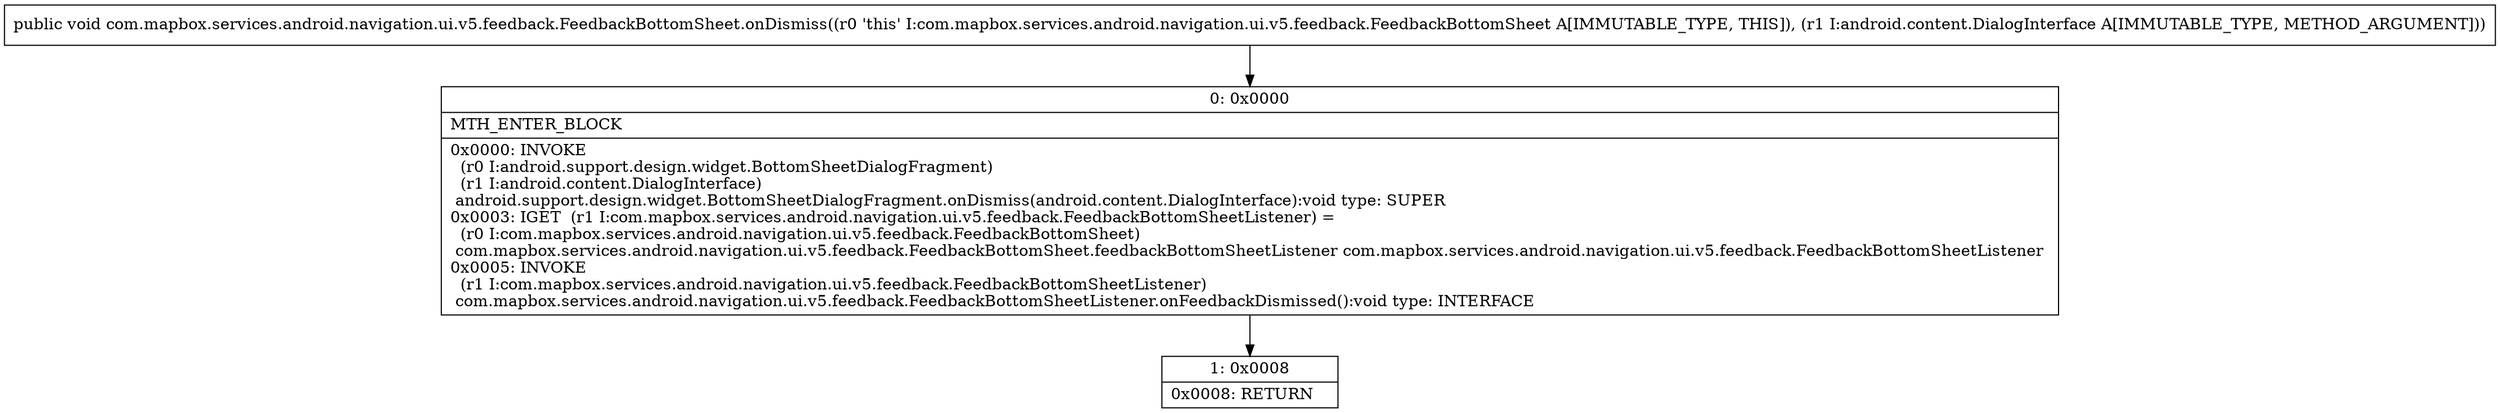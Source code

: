 digraph "CFG forcom.mapbox.services.android.navigation.ui.v5.feedback.FeedbackBottomSheet.onDismiss(Landroid\/content\/DialogInterface;)V" {
Node_0 [shape=record,label="{0\:\ 0x0000|MTH_ENTER_BLOCK\l|0x0000: INVOKE  \l  (r0 I:android.support.design.widget.BottomSheetDialogFragment)\l  (r1 I:android.content.DialogInterface)\l android.support.design.widget.BottomSheetDialogFragment.onDismiss(android.content.DialogInterface):void type: SUPER \l0x0003: IGET  (r1 I:com.mapbox.services.android.navigation.ui.v5.feedback.FeedbackBottomSheetListener) = \l  (r0 I:com.mapbox.services.android.navigation.ui.v5.feedback.FeedbackBottomSheet)\l com.mapbox.services.android.navigation.ui.v5.feedback.FeedbackBottomSheet.feedbackBottomSheetListener com.mapbox.services.android.navigation.ui.v5.feedback.FeedbackBottomSheetListener \l0x0005: INVOKE  \l  (r1 I:com.mapbox.services.android.navigation.ui.v5.feedback.FeedbackBottomSheetListener)\l com.mapbox.services.android.navigation.ui.v5.feedback.FeedbackBottomSheetListener.onFeedbackDismissed():void type: INTERFACE \l}"];
Node_1 [shape=record,label="{1\:\ 0x0008|0x0008: RETURN   \l}"];
MethodNode[shape=record,label="{public void com.mapbox.services.android.navigation.ui.v5.feedback.FeedbackBottomSheet.onDismiss((r0 'this' I:com.mapbox.services.android.navigation.ui.v5.feedback.FeedbackBottomSheet A[IMMUTABLE_TYPE, THIS]), (r1 I:android.content.DialogInterface A[IMMUTABLE_TYPE, METHOD_ARGUMENT])) }"];
MethodNode -> Node_0;
Node_0 -> Node_1;
}

